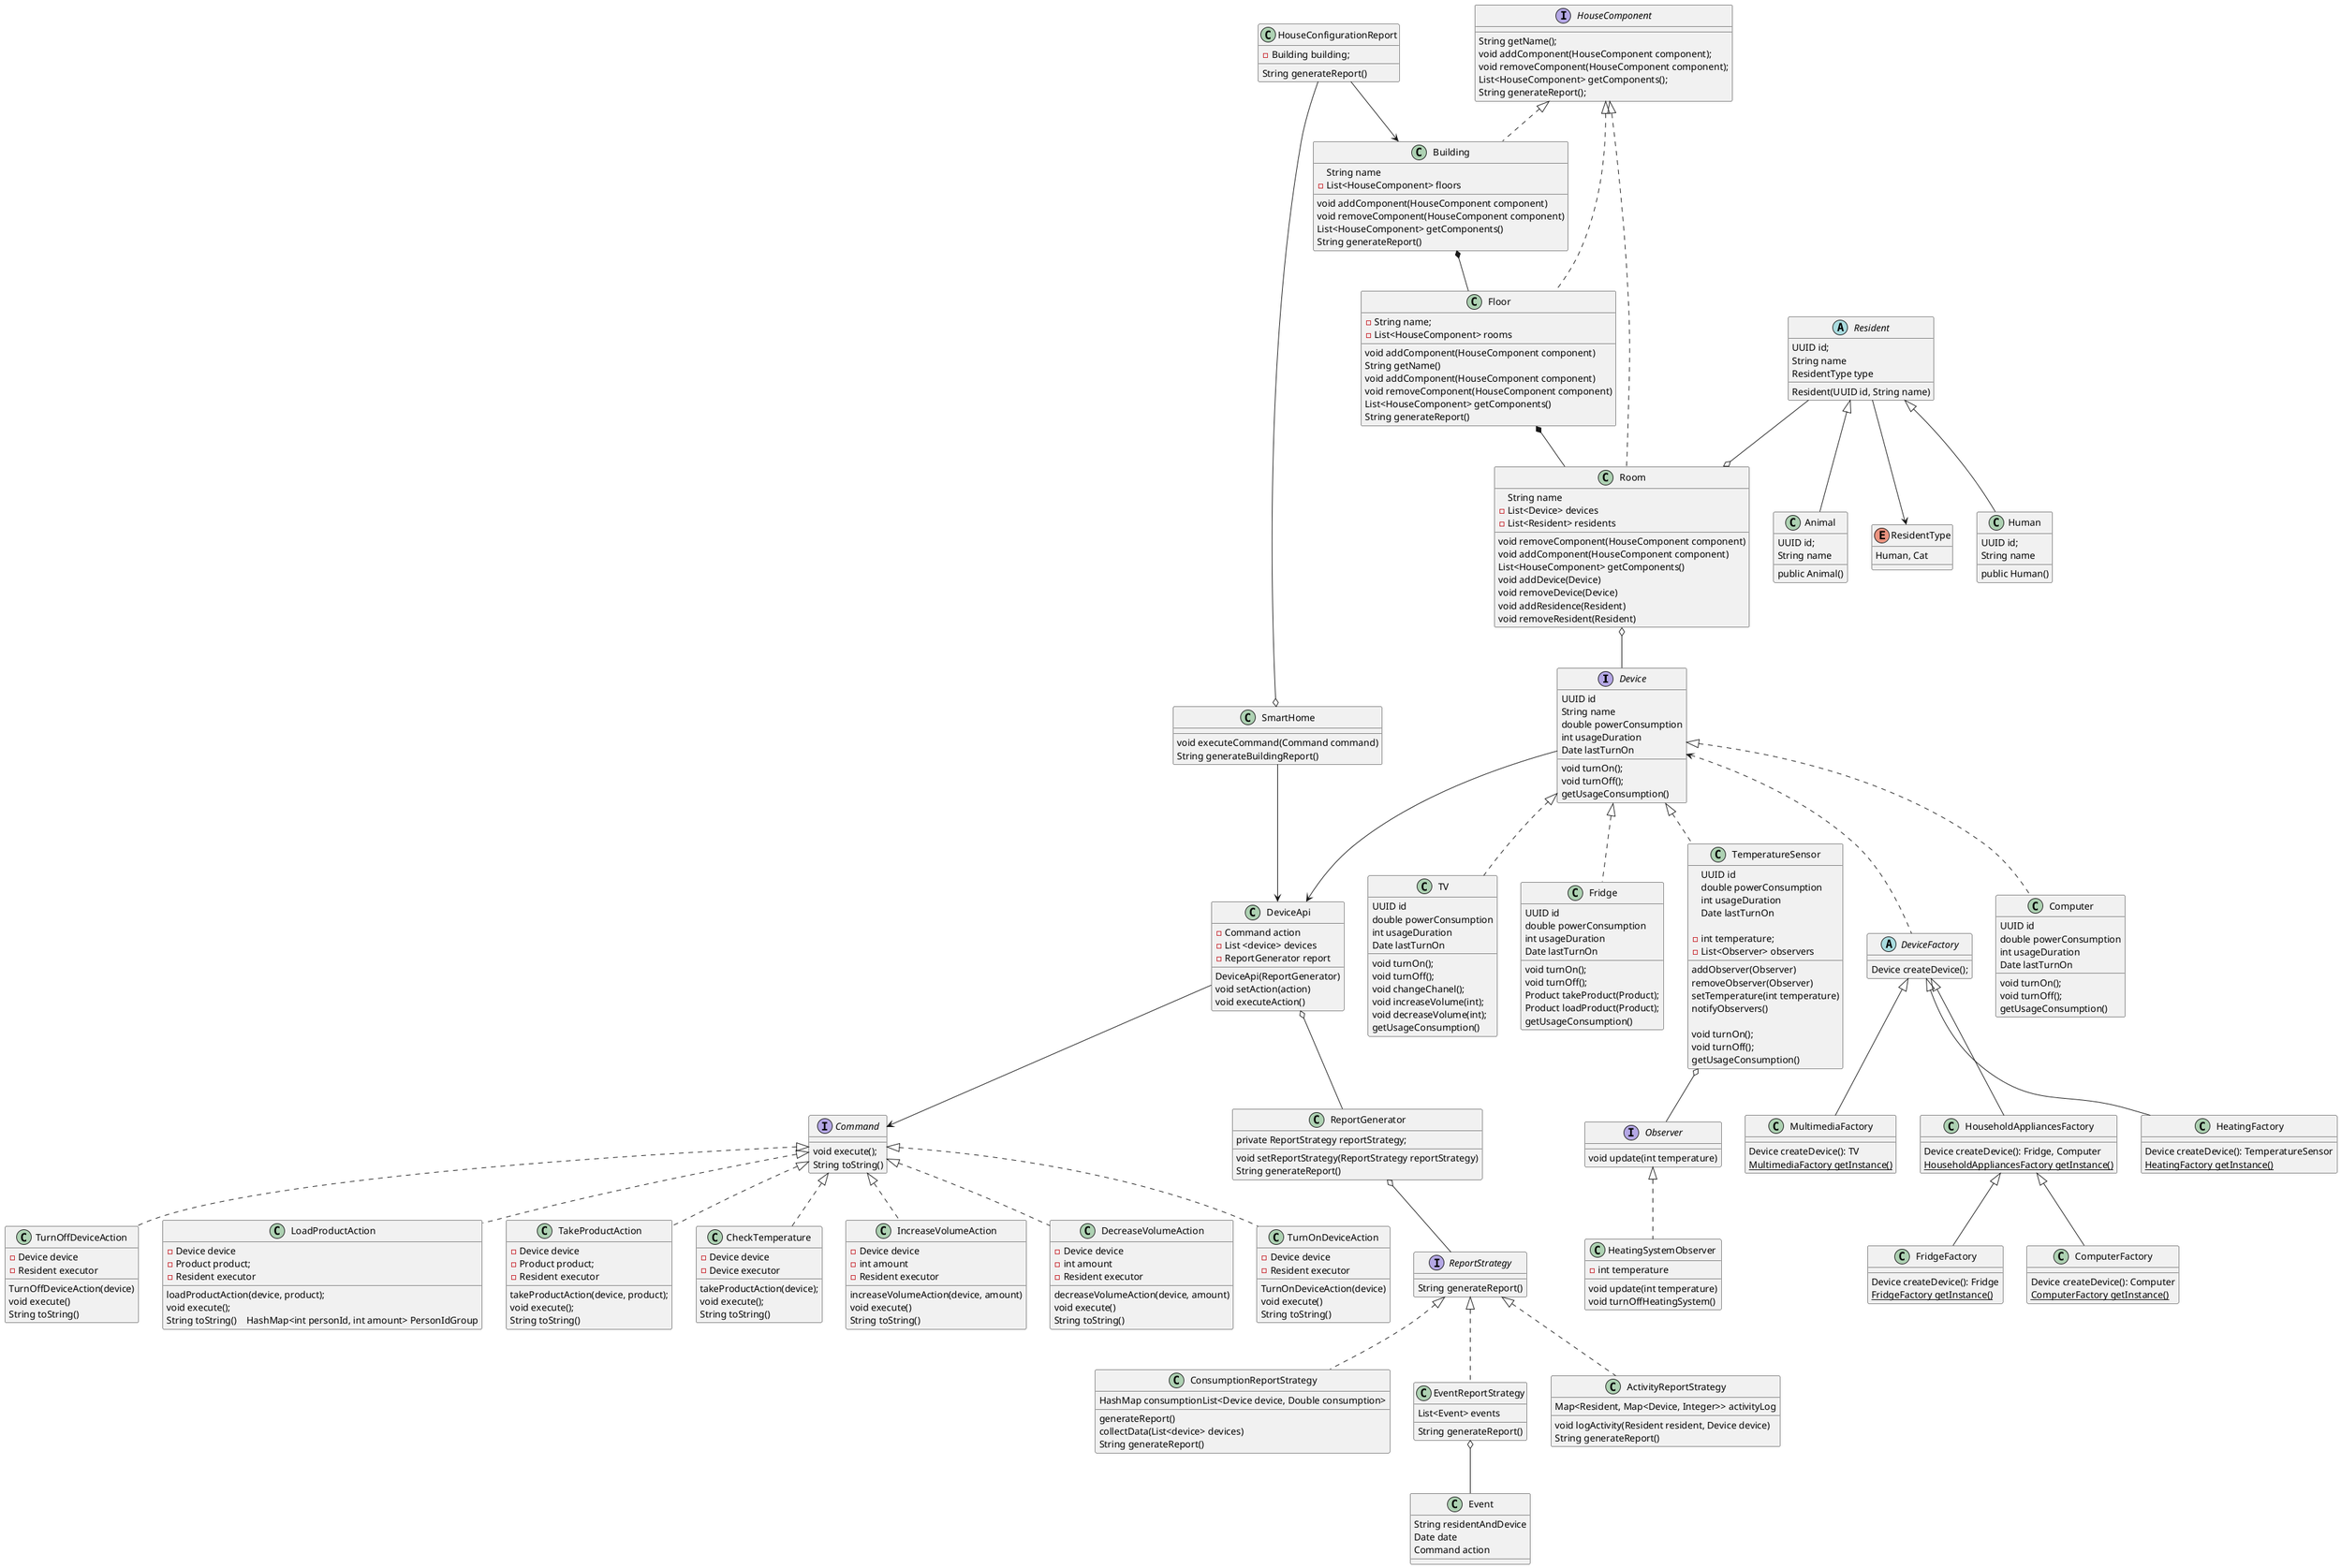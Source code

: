 @startuml

interface Device {
    UUID id
    String name
    double powerConsumption
    int usageDuration
    Date lastTurnOn

    void turnOn();
    void turnOff();
    getUsageConsumption()
}

class Computer implements Device {
    UUID id
    double powerConsumption
    int usageDuration
    Date lastTurnOn

    void turnOn();
    void turnOff();
    getUsageConsumption()
}

class TV implements Device {
    UUID id
    double powerConsumption
    int usageDuration
    Date lastTurnOn

    void turnOn();
    void turnOff();
    void changeChanel();
    void increaseVolume(int);
    void decreaseVolume(int);
    getUsageConsumption()

}

class Fridge implements Device {
    UUID id
    double powerConsumption
    int usageDuration
    Date lastTurnOn

    void turnOn();
    void turnOff();
    Product takeProduct(Product);
    Product loadProduct(Product);
    getUsageConsumption()

}

class TemperatureSensor implements Device {
    UUID id
    double powerConsumption
    int usageDuration
    Date lastTurnOn

    - int temperature;
    - List<Observer> observers
    addObserver(Observer)
    removeObserver(Observer)
    setTemperature(int temperature)
    notifyObservers()

    void turnOn();
    void turnOff();
    getUsageConsumption()

}

'Device Factory

abstract class DeviceFactory {
    Device createDevice();
}

class MultimediaFactory extends DeviceFactory {
    Device createDevice(): TV
    {static} MultimediaFactory getInstance()
}

class HouseholdAppliancesFactory extends DeviceFactory {
    Device createDevice(): Fridge, Computer
    {static} HouseholdAppliancesFactory getInstance()
}

class ComputerFactory extends HouseholdAppliancesFactory{
    Device createDevice(): Computer
    {static} ComputerFactory getInstance()
}

class FridgeFactory extends HouseholdAppliancesFactory{
    Device createDevice(): Fridge
    {static} FridgeFactory getInstance()
}

class HeatingFactory extends DeviceFactory {
    Device createDevice(): TemperatureSensor
    {static} HeatingFactory getInstance()
}

class HeatingSystemObserver implements Observer{
   -int temperature
    void update(int temperature)
    void turnOffHeatingSystem()
'    if temperature is over 20 turn off heating else turn on
}

'///////////////////////////////

interface Observer {
    void update(int temperature)
}


class Room implements HouseComponent {
    String name
    -List<Device> devices
    -List<Resident> residents

    void removeComponent(HouseComponent component)
    void addComponent(HouseComponent component)
    List<HouseComponent> getComponents()
    void addDevice(Device)
    void removeDevice(Device)
    void addResidence(Resident)
    void removeResident(Resident)

}

class Floor implements HouseComponent {
    -String name;
    -List<HouseComponent> rooms
    void addComponent(HouseComponent component)
    String getName()
    void addComponent(HouseComponent component)
    void removeComponent(HouseComponent component)
    List<HouseComponent> getComponents()
    String generateReport()
}

class Building implements HouseComponent {
    String name
    -List<HouseComponent> floors
    void addComponent(HouseComponent component)
    void removeComponent(HouseComponent component)
    List<HouseComponent> getComponents()
    String generateReport()
}

Building *-- Floor
Floor *-- Room
Room o-- Device
Resident --o Room

HouseConfigurationReport --> Building

'Command

interface Command {
    void execute();
    String toString()
}

class TurnOnDeviceAction implements Command {
    -Device device
    -Resident executor
    TurnOnDeviceAction(device)
    void execute()
    String toString()
}

class TurnOffDeviceAction implements Command {
    -Device device
    -Resident executor
    TurnOffDeviceAction(device)
    void execute()
    String toString()
}

class LoadProductAction implements Command {
    -Device device
    -Product product;
    -Resident executor
    loadProductAction(device, product);
    void execute();
    String toString()    HashMap<int personId, int amount> PersonIdGroup
}

class TakeProductAction implements Command {
    -Device device
    -Product product;
    -Resident executor
    takeProductAction(device, product);
    void execute();
    String toString()
}

class CheckTemperature implements Command {
    -Device device
    -Device executor
    takeProductAction(device);
    void execute();
    String toString()
}

class IncreaseVolumeAction implements Command {
    -Device device
    -int amount
    -Resident executor
    increaseVolumeAction(device, amount)
    void execute()
    String toString()
}

class DecreaseVolumeAction implements Command {
    -Device device
    -int amount
    -Resident executor
    decreaseVolumeAction(device, amount)
    void execute()
    String toString()
}

class DeviceApi {
    -Command action
    -List <device> devices
    -ReportGenerator report
    DeviceApi(ReportGenerator)
    void setAction(action)
    void executeAction()
}

Device --> DeviceApi
'////////////////////////////

abstract class Resident {
    UUID id;
    String name
    ResidentType type

    Resident(UUID id, String name)
}

enum ResidentType {
    Human, Cat
}

Resident --> ResidentType

class Human extends Resident{
    UUID id;
    String name
    public Human()
}

class Animal extends Resident {
    UUID id;
    String name
    public Animal()
}

class SmartHome{
    void executeCommand(Command command)
    String generateBuildingReport()
}

HouseConfigurationReport --o SmartHome

interface ReportStrategy {
    String generateReport()
}

class ConsumptionReportStrategy implements ReportStrategy{
    HashMap consumptionList<Device device, Double consumption>
    generateReport()
    collectData(List<device> devices)
    String generateReport()
}

class EventReportStrategy implements ReportStrategy{
    List<Event> events
    String generateReport()
}

ReportGenerator o-- ReportStrategy
SmartHome --> DeviceApi

class ActivityReportStrategy implements ReportStrategy{
    Map<Resident, Map<Device, Integer>> activityLog
    void logActivity(Resident resident, Device device)
    String generateReport()
}

class HouseConfigurationReport {
    -Building building;
    String generateReport()
}

class ReportGenerator {
    private ReportStrategy reportStrategy;

   void setReportStrategy(ReportStrategy reportStrategy)
    String generateReport()
}


DeviceApi o-- ReportGenerator
'SmartHome --> Building

class Event {
    String residentAndDevice
    Date date
    Command action
}

EventReportStrategy o-- Event

interface HouseComponent {
    String getName();
    void addComponent(HouseComponent component);
    void removeComponent(HouseComponent component);
    List<HouseComponent> getComponents();
    String generateReport();
}

Device <.. DeviceFactory
TemperatureSensor o-- Observer
DeviceApi --> Command

@enduml